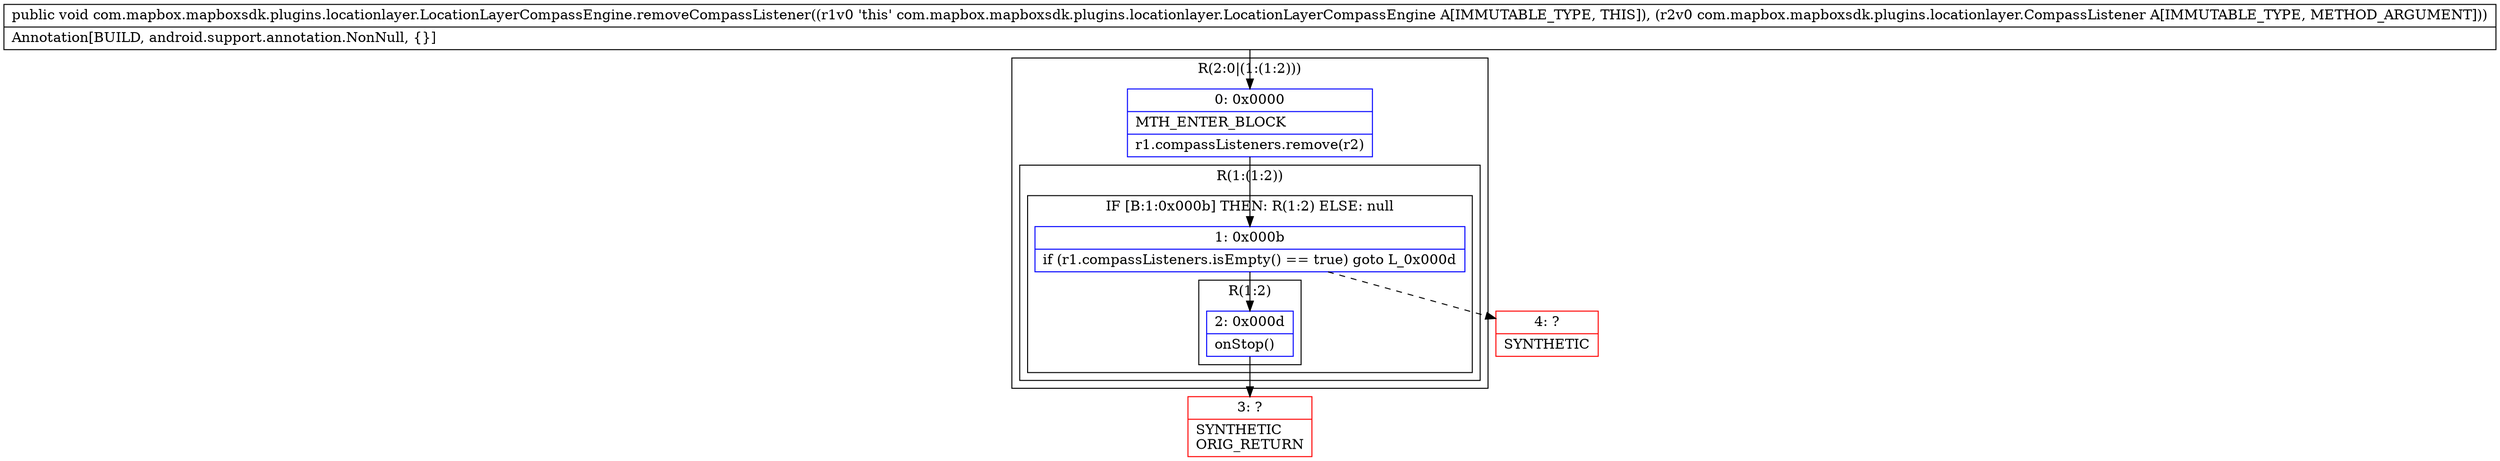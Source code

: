 digraph "CFG forcom.mapbox.mapboxsdk.plugins.locationlayer.LocationLayerCompassEngine.removeCompassListener(Lcom\/mapbox\/mapboxsdk\/plugins\/locationlayer\/CompassListener;)V" {
subgraph cluster_Region_1209582879 {
label = "R(2:0|(1:(1:2)))";
node [shape=record,color=blue];
Node_0 [shape=record,label="{0\:\ 0x0000|MTH_ENTER_BLOCK\l|r1.compassListeners.remove(r2)\l}"];
subgraph cluster_Region_526275232 {
label = "R(1:(1:2))";
node [shape=record,color=blue];
subgraph cluster_IfRegion_311002395 {
label = "IF [B:1:0x000b] THEN: R(1:2) ELSE: null";
node [shape=record,color=blue];
Node_1 [shape=record,label="{1\:\ 0x000b|if (r1.compassListeners.isEmpty() == true) goto L_0x000d\l}"];
subgraph cluster_Region_1252556332 {
label = "R(1:2)";
node [shape=record,color=blue];
Node_2 [shape=record,label="{2\:\ 0x000d|onStop()\l}"];
}
}
}
}
Node_3 [shape=record,color=red,label="{3\:\ ?|SYNTHETIC\lORIG_RETURN\l}"];
Node_4 [shape=record,color=red,label="{4\:\ ?|SYNTHETIC\l}"];
MethodNode[shape=record,label="{public void com.mapbox.mapboxsdk.plugins.locationlayer.LocationLayerCompassEngine.removeCompassListener((r1v0 'this' com.mapbox.mapboxsdk.plugins.locationlayer.LocationLayerCompassEngine A[IMMUTABLE_TYPE, THIS]), (r2v0 com.mapbox.mapboxsdk.plugins.locationlayer.CompassListener A[IMMUTABLE_TYPE, METHOD_ARGUMENT]))  | Annotation[BUILD, android.support.annotation.NonNull, \{\}]\l}"];
MethodNode -> Node_0;
Node_0 -> Node_1;
Node_1 -> Node_2;
Node_1 -> Node_4[style=dashed];
Node_2 -> Node_3;
}

